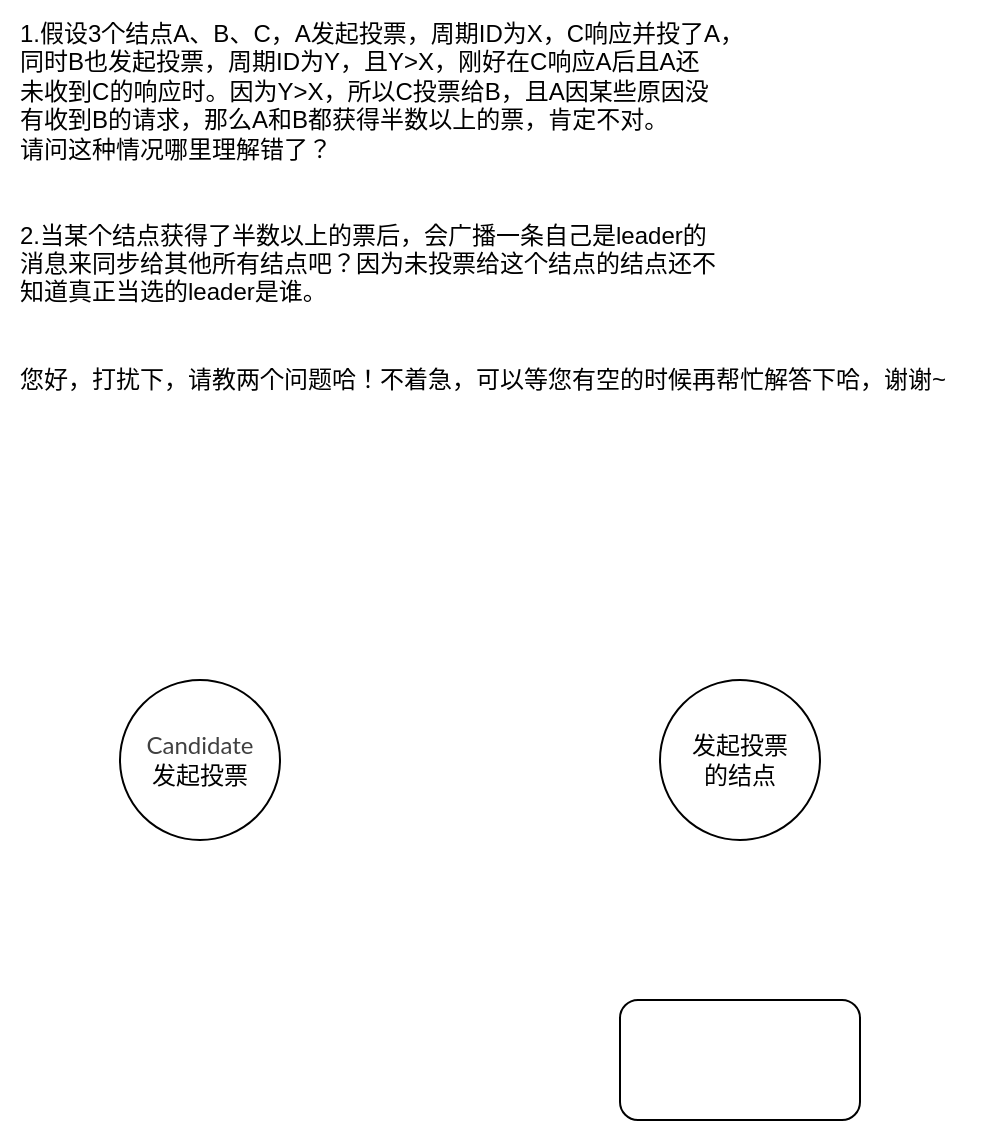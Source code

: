 <mxfile version="12.9.3" type="device" pages="3"><diagram id="bRSNZcNPAfTYYIkl7oB1" name="leader选举"><mxGraphModel dx="946" dy="725" grid="0" gridSize="10" guides="1" tooltips="1" connect="1" arrows="1" fold="1" page="1" pageScale="1" pageWidth="827" pageHeight="1169" math="0" shadow="0"><root><mxCell id="0"/><mxCell id="1" parent="0"/><mxCell id="oFXCmAYyzxXiO8PS9CCI-1" value="&lt;div style=&quot;text-align: justify; font-size: 12px;&quot;&gt;&lt;span style=&quot;font-size: 12px;&quot;&gt;1.假设3个结点A、B、C，A发起投票，周期ID为X，C响应并投了A，&lt;/span&gt;&lt;/div&gt;&lt;font style=&quot;font-size: 12px;&quot;&gt;&lt;div style=&quot;font-size: 12px; text-align: justify;&quot;&gt;&lt;span style=&quot;font-size: 12px;&quot;&gt;同时B也发起投票，周期ID为Y，且Y&amp;gt;X，刚好在C响应A后且A还&lt;/span&gt;&lt;/div&gt;&lt;div style=&quot;font-size: 12px; text-align: justify;&quot;&gt;&lt;span style=&quot;font-size: 12px;&quot;&gt;未&lt;/span&gt;&lt;span style=&quot;font-size: 12px;&quot;&gt;收&lt;/span&gt;&lt;span style=&quot;font-size: 12px;&quot;&gt;到C的响应时。因为Y&amp;gt;X，所以C投票给B，且A因某些原因没&lt;/span&gt;&lt;/div&gt;&lt;div style=&quot;font-size: 12px; text-align: justify;&quot;&gt;&lt;span style=&quot;font-size: 12px;&quot;&gt;有&lt;/span&gt;&lt;span style=&quot;font-size: 12px;&quot;&gt;收&lt;/span&gt;&lt;span style=&quot;font-size: 12px;&quot;&gt;到B&lt;/span&gt;&lt;span style=&quot;font-size: 12px;&quot;&gt;的请求，那么A和B都获得半&lt;/span&gt;&lt;span style=&quot;font-size: 12px;&quot;&gt;数&lt;/span&gt;&lt;span style=&quot;font-size: 12px;&quot;&gt;以&lt;/span&gt;&lt;span style=&quot;font-size: 12px;&quot;&gt;上&lt;/span&gt;&lt;span style=&quot;font-size: 12px;&quot;&gt;的票，肯定不对。&lt;/span&gt;&lt;/div&gt;&lt;div style=&quot;font-size: 12px; text-align: justify;&quot;&gt;&lt;span style=&quot;font-size: 12px;&quot;&gt;请问这&lt;/span&gt;&lt;span style=&quot;font-size: 12px;&quot;&gt;种情况哪里理解错了？&lt;/span&gt;&lt;/div&gt;&lt;div style=&quot;font-size: 12px; text-align: justify;&quot;&gt;&lt;span style=&quot;font-size: 12px;&quot;&gt;&lt;br style=&quot;font-size: 12px;&quot;&gt;&lt;/span&gt;&lt;/div&gt;&lt;div style=&quot;font-size: 12px; text-align: justify;&quot;&gt;&lt;br style=&quot;font-size: 12px;&quot;&gt;&lt;/div&gt;&lt;div style=&quot;font-size: 12px; text-align: justify;&quot;&gt;&lt;span style=&quot;font-size: 12px;&quot;&gt;2.当某个结点获得了半数以上的票后，会广播一条自己是leader&lt;/span&gt;&lt;span style=&quot;font-size: 12px;&quot;&gt;的&lt;/span&gt;&lt;/div&gt;&lt;div style=&quot;font-size: 12px; text-align: justify;&quot;&gt;&lt;span style=&quot;font-size: 12px;&quot;&gt;消&lt;/span&gt;&lt;span style=&quot;font-size: 12px;&quot;&gt;息来同步给其他所有结点吧？因为未投票给这个结点的结&lt;/span&gt;&lt;span style=&quot;font-size: 12px;&quot;&gt;点&lt;/span&gt;&lt;span style=&quot;font-size: 12px;&quot;&gt;还不&lt;/span&gt;&lt;/div&gt;&lt;div style=&quot;font-size: 12px; text-align: justify;&quot;&gt;&lt;span style=&quot;font-size: 12px;&quot;&gt;知道真正当选的leader是谁。&lt;/span&gt;&lt;/div&gt;&lt;br style=&quot;font-size: 12px;&quot;&gt;&lt;br style=&quot;font-size: 12px;&quot;&gt;&lt;span style=&quot;font-size: 12px;&quot;&gt;您好，打扰下，请教两个问题哈！不着急，可以等您有空的时候再帮忙解答下哈，谢谢~&lt;/span&gt;&lt;br style=&quot;font-size: 12px;&quot;&gt;&lt;/font&gt;" style="text;html=1;align=left;verticalAlign=middle;resizable=0;points=[];autosize=1;horizontal=1;labelBorderColor=none;labelBackgroundColor=none;spacingTop=0;spacing=10;fontSize=12;" vertex="1" parent="1"><mxGeometry x="24" y="36" width="493" height="206" as="geometry"/></mxCell><mxCell id="oFXCmAYyzxXiO8PS9CCI-2" value="&lt;font style=&quot;font-size: 12px&quot;&gt;&lt;span style=&quot;background-color: rgb(255 , 255 , 255) ; color: rgba(0 , 0 , 0 , 0.75) ; font-family: &amp;#34;lato&amp;#34; , &amp;#34;helvetica neue&amp;#34; , &amp;#34;helvetica&amp;#34; , sans-serif ; letter-spacing: 0pt ; white-space: pre ; text-align: left ; text-indent: 28px&quot;&gt;Candidate&lt;br/&gt;&lt;/span&gt;发起投票&lt;/font&gt;" style="ellipse;whiteSpace=wrap;html=1;aspect=fixed;align=center;" vertex="1" parent="1"><mxGeometry x="84" y="376" width="80" height="80" as="geometry"/></mxCell><mxCell id="oFXCmAYyzxXiO8PS9CCI-5" value="" style="rounded=1;whiteSpace=wrap;html=1;align=left;" vertex="1" parent="1"><mxGeometry x="334" y="536" width="120" height="60" as="geometry"/></mxCell><mxCell id="oFXCmAYyzxXiO8PS9CCI-6" value="发起投票&lt;br&gt;的结点" style="ellipse;whiteSpace=wrap;html=1;aspect=fixed;align=center;" vertex="1" parent="1"><mxGeometry x="354" y="376" width="80" height="80" as="geometry"/></mxCell></root></mxGraphModel></diagram><diagram id="vuzkZR30QWX226EI1V7T" name="Raft"><mxGraphModel dx="946" dy="725" grid="1" gridSize="10" guides="1" tooltips="1" connect="1" arrows="1" fold="1" page="1" pageScale="1" pageWidth="827" pageHeight="1169" math="0" shadow="0"><root><mxCell id="M3bCZlmTmVmnxm4QeEKY-0"/><mxCell id="M3bCZlmTmVmnxm4QeEKY-1" parent="M3bCZlmTmVmnxm4QeEKY-0"/><mxCell id="JnWXPRuDRO0wu4od0D_M-0" value="1.如果某个follower一直日志同步一直失败，踢除？然后人工干预，再修复上线？&lt;br&gt;2.leader上的日志应该不是全量吧？&lt;br&gt;&amp;nbsp; &amp;nbsp; &amp;nbsp; a). 新加入的结点对已apply及之前的日志不用关心？&lt;br&gt;&amp;nbsp; &amp;nbsp; &amp;nbsp; b). 如果结点出现重启等故障时间较长快照的日志已经不在raft日志里？（SB了，raft日志也没更新哇）&lt;br&gt;3.伪leader读一致性问题没理解？写一致性无法提交好理解。" style="text;html=1;align=left;verticalAlign=middle;resizable=0;points=[];autosize=1;" vertex="1" parent="M3bCZlmTmVmnxm4QeEKY-1"><mxGeometry x="30" y="15" width="570" height="80" as="geometry"/></mxCell></root></mxGraphModel></diagram><diagram id="2wvTRyX3mvzmyfHqfy_x" name="Paxos"><mxGraphModel dx="946" dy="725" grid="1" gridSize="10" guides="1" tooltips="1" connect="1" arrows="1" fold="1" page="1" pageScale="1" pageWidth="827" pageHeight="1169" math="0" shadow="0"><root><mxCell id="WKykh5zbhwh56gjuvn82-0"/><mxCell id="WKykh5zbhwh56gjuvn82-1" parent="WKykh5zbhwh56gjuvn82-0"/></root></mxGraphModel></diagram></mxfile>
